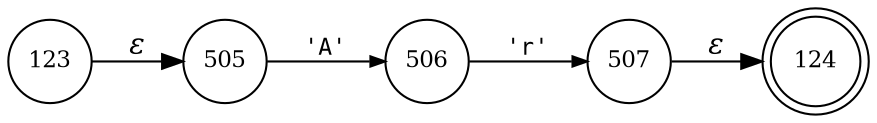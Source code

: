 digraph ATN {
rankdir=LR;
s124[fontsize=11, label="124", shape=doublecircle, fixedsize=true, width=.6];
s505[fontsize=11,label="505", shape=circle, fixedsize=true, width=.55, peripheries=1];
s506[fontsize=11,label="506", shape=circle, fixedsize=true, width=.55, peripheries=1];
s123[fontsize=11,label="123", shape=circle, fixedsize=true, width=.55, peripheries=1];
s507[fontsize=11,label="507", shape=circle, fixedsize=true, width=.55, peripheries=1];
s123 -> s505 [fontname="Times-Italic", label="&epsilon;"];
s505 -> s506 [fontsize=11, fontname="Courier", arrowsize=.7, label = "'A'", arrowhead = normal];
s506 -> s507 [fontsize=11, fontname="Courier", arrowsize=.7, label = "'r'", arrowhead = normal];
s507 -> s124 [fontname="Times-Italic", label="&epsilon;"];
}